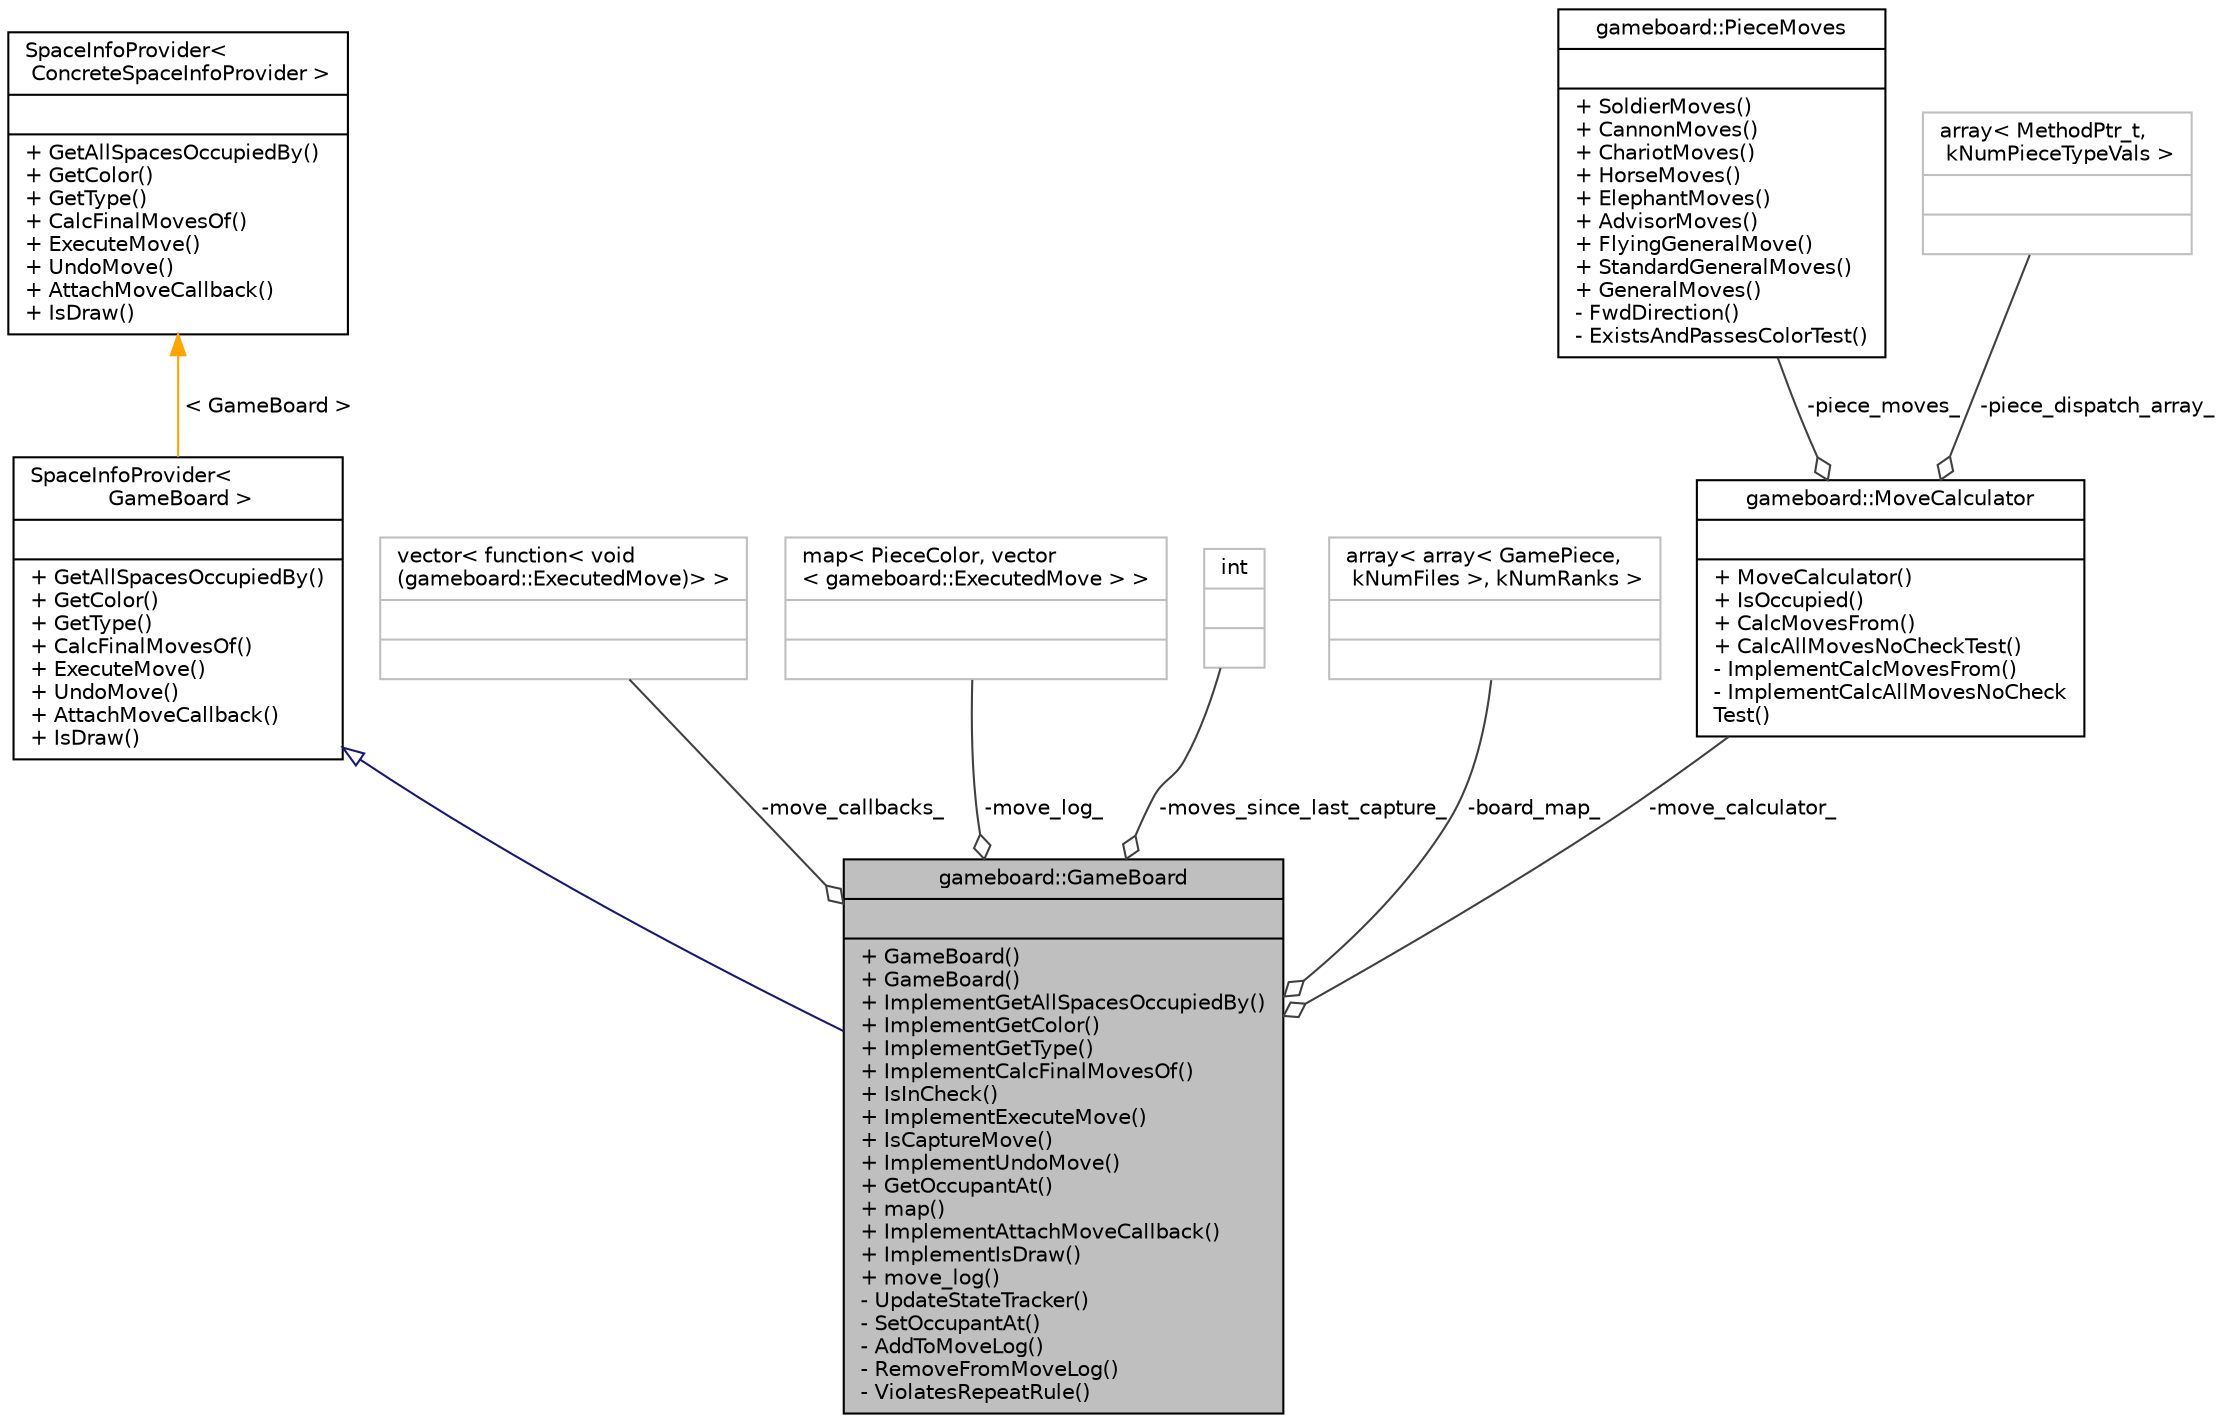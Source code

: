 digraph "gameboard::GameBoard"
{
 // LATEX_PDF_SIZE
  edge [fontname="Helvetica",fontsize="10",labelfontname="Helvetica",labelfontsize="10"];
  node [fontname="Helvetica",fontsize="10",shape=record];
  Node1 [label="{gameboard::GameBoard\n||+ GameBoard()\l+ GameBoard()\l+ ImplementGetAllSpacesOccupiedBy()\l+ ImplementGetColor()\l+ ImplementGetType()\l+ ImplementCalcFinalMovesOf()\l+ IsInCheck()\l+ ImplementExecuteMove()\l+ IsCaptureMove()\l+ ImplementUndoMove()\l+ GetOccupantAt()\l+ map()\l+ ImplementAttachMoveCallback()\l+ ImplementIsDraw()\l+ move_log()\l- UpdateStateTracker()\l- SetOccupantAt()\l- AddToMoveLog()\l- RemoveFromMoveLog()\l- ViolatesRepeatRule()\l}",height=0.2,width=0.4,color="black", fillcolor="grey75", style="filled", fontcolor="black",tooltip="Implements SpaceInfoProvider interface; stores piece positions, and exposes methods for calculating,..."];
  Node2 -> Node1 [dir="back",color="midnightblue",fontsize="10",style="solid",arrowtail="onormal",fontname="Helvetica"];
  Node2 [label="{SpaceInfoProvider\<\l GameBoard \>\n||+ GetAllSpacesOccupiedBy()\l+ GetColor()\l+ GetType()\l+ CalcFinalMovesOf()\l+ ExecuteMove()\l+ UndoMove()\l+ AttachMoveCallback()\l+ IsDraw()\l}",height=0.2,width=0.4,color="black", fillcolor="white", style="filled",URL="$classSpaceInfoProvider.html",tooltip=" "];
  Node3 -> Node2 [dir="back",color="orange",fontsize="10",style="solid",label=" \< GameBoard \>" ,fontname="Helvetica"];
  Node3 [label="{SpaceInfoProvider\<\l ConcreteSpaceInfoProvider \>\n||+ GetAllSpacesOccupiedBy()\l+ GetColor()\l+ GetType()\l+ CalcFinalMovesOf()\l+ ExecuteMove()\l+ UndoMove()\l+ AttachMoveCallback()\l+ IsDraw()\l}",height=0.2,width=0.4,color="black", fillcolor="white", style="filled",URL="$classSpaceInfoProvider.html",tooltip="CRTP interface with methods for obtaining information about gameboard::BoardSpace objects,..."];
  Node4 -> Node1 [color="grey25",fontsize="10",style="solid",label=" -move_callbacks_" ,arrowhead="odiamond",fontname="Helvetica"];
  Node4 [label="{vector\< function\< void\l(gameboard::ExecutedMove)\> \>\n||}",height=0.2,width=0.4,color="grey75", fillcolor="white", style="filled",tooltip=" "];
  Node5 -> Node1 [color="grey25",fontsize="10",style="solid",label=" -move_log_" ,arrowhead="odiamond",fontname="Helvetica"];
  Node5 [label="{map\< PieceColor, vector\l\< gameboard::ExecutedMove \> \>\n||}",height=0.2,width=0.4,color="grey75", fillcolor="white", style="filled",tooltip=" "];
  Node6 -> Node1 [color="grey25",fontsize="10",style="solid",label=" -moves_since_last_capture_" ,arrowhead="odiamond",fontname="Helvetica"];
  Node6 [label="{int\n||}",height=0.2,width=0.4,color="grey75", fillcolor="white", style="filled",tooltip=" "];
  Node7 -> Node1 [color="grey25",fontsize="10",style="solid",label=" -board_map_" ,arrowhead="odiamond",fontname="Helvetica"];
  Node7 [label="{array\< array\< GamePiece,\l kNumFiles \>, kNumRanks \>\n||}",height=0.2,width=0.4,color="grey75", fillcolor="white", style="filled",tooltip=" "];
  Node8 -> Node1 [color="grey25",fontsize="10",style="solid",label=" -move_calculator_" ,arrowhead="odiamond",fontname="Helvetica"];
  Node8 [label="{gameboard::MoveCalculator\n||+ MoveCalculator()\l+ IsOccupied()\l+ CalcMovesFrom()\l+ CalcAllMovesNoCheckTest()\l- ImplementCalcMovesFrom()\l- ImplementCalcAllMovesNoCheck\lTest()\l}",height=0.2,width=0.4,color="black", fillcolor="white", style="filled",URL="$classgameboard_1_1MoveCalculator.html",tooltip="Calculates legal gameboard::Move objects for of a gameboard::GameBoard with a particular state."];
  Node9 -> Node8 [color="grey25",fontsize="10",style="solid",label=" -piece_moves_" ,arrowhead="odiamond",fontname="Helvetica"];
  Node9 [label="{gameboard::PieceMoves\n||+ SoldierMoves()\l+ CannonMoves()\l+ ChariotMoves()\l+ HorseMoves()\l+ ElephantMoves()\l+ AdvisorMoves()\l+ FlyingGeneralMove()\l+ StandardGeneralMoves()\l+ GeneralMoves()\l- FwdDirection()\l- ExistsAndPassesColorTest()\l}",height=0.2,width=0.4,color="black", fillcolor="white", style="filled",URL="$classgameboard_1_1PieceMoves.html",tooltip="Implements piece type dependent move rules; used by gameboard::MoveCalculator."];
  Node10 -> Node8 [color="grey25",fontsize="10",style="solid",label=" -piece_dispatch_array_" ,arrowhead="odiamond",fontname="Helvetica"];
  Node10 [label="{array\< MethodPtr_t,\l kNumPieceTypeVals \>\n||}",height=0.2,width=0.4,color="grey75", fillcolor="white", style="filled",tooltip=" "];
}

